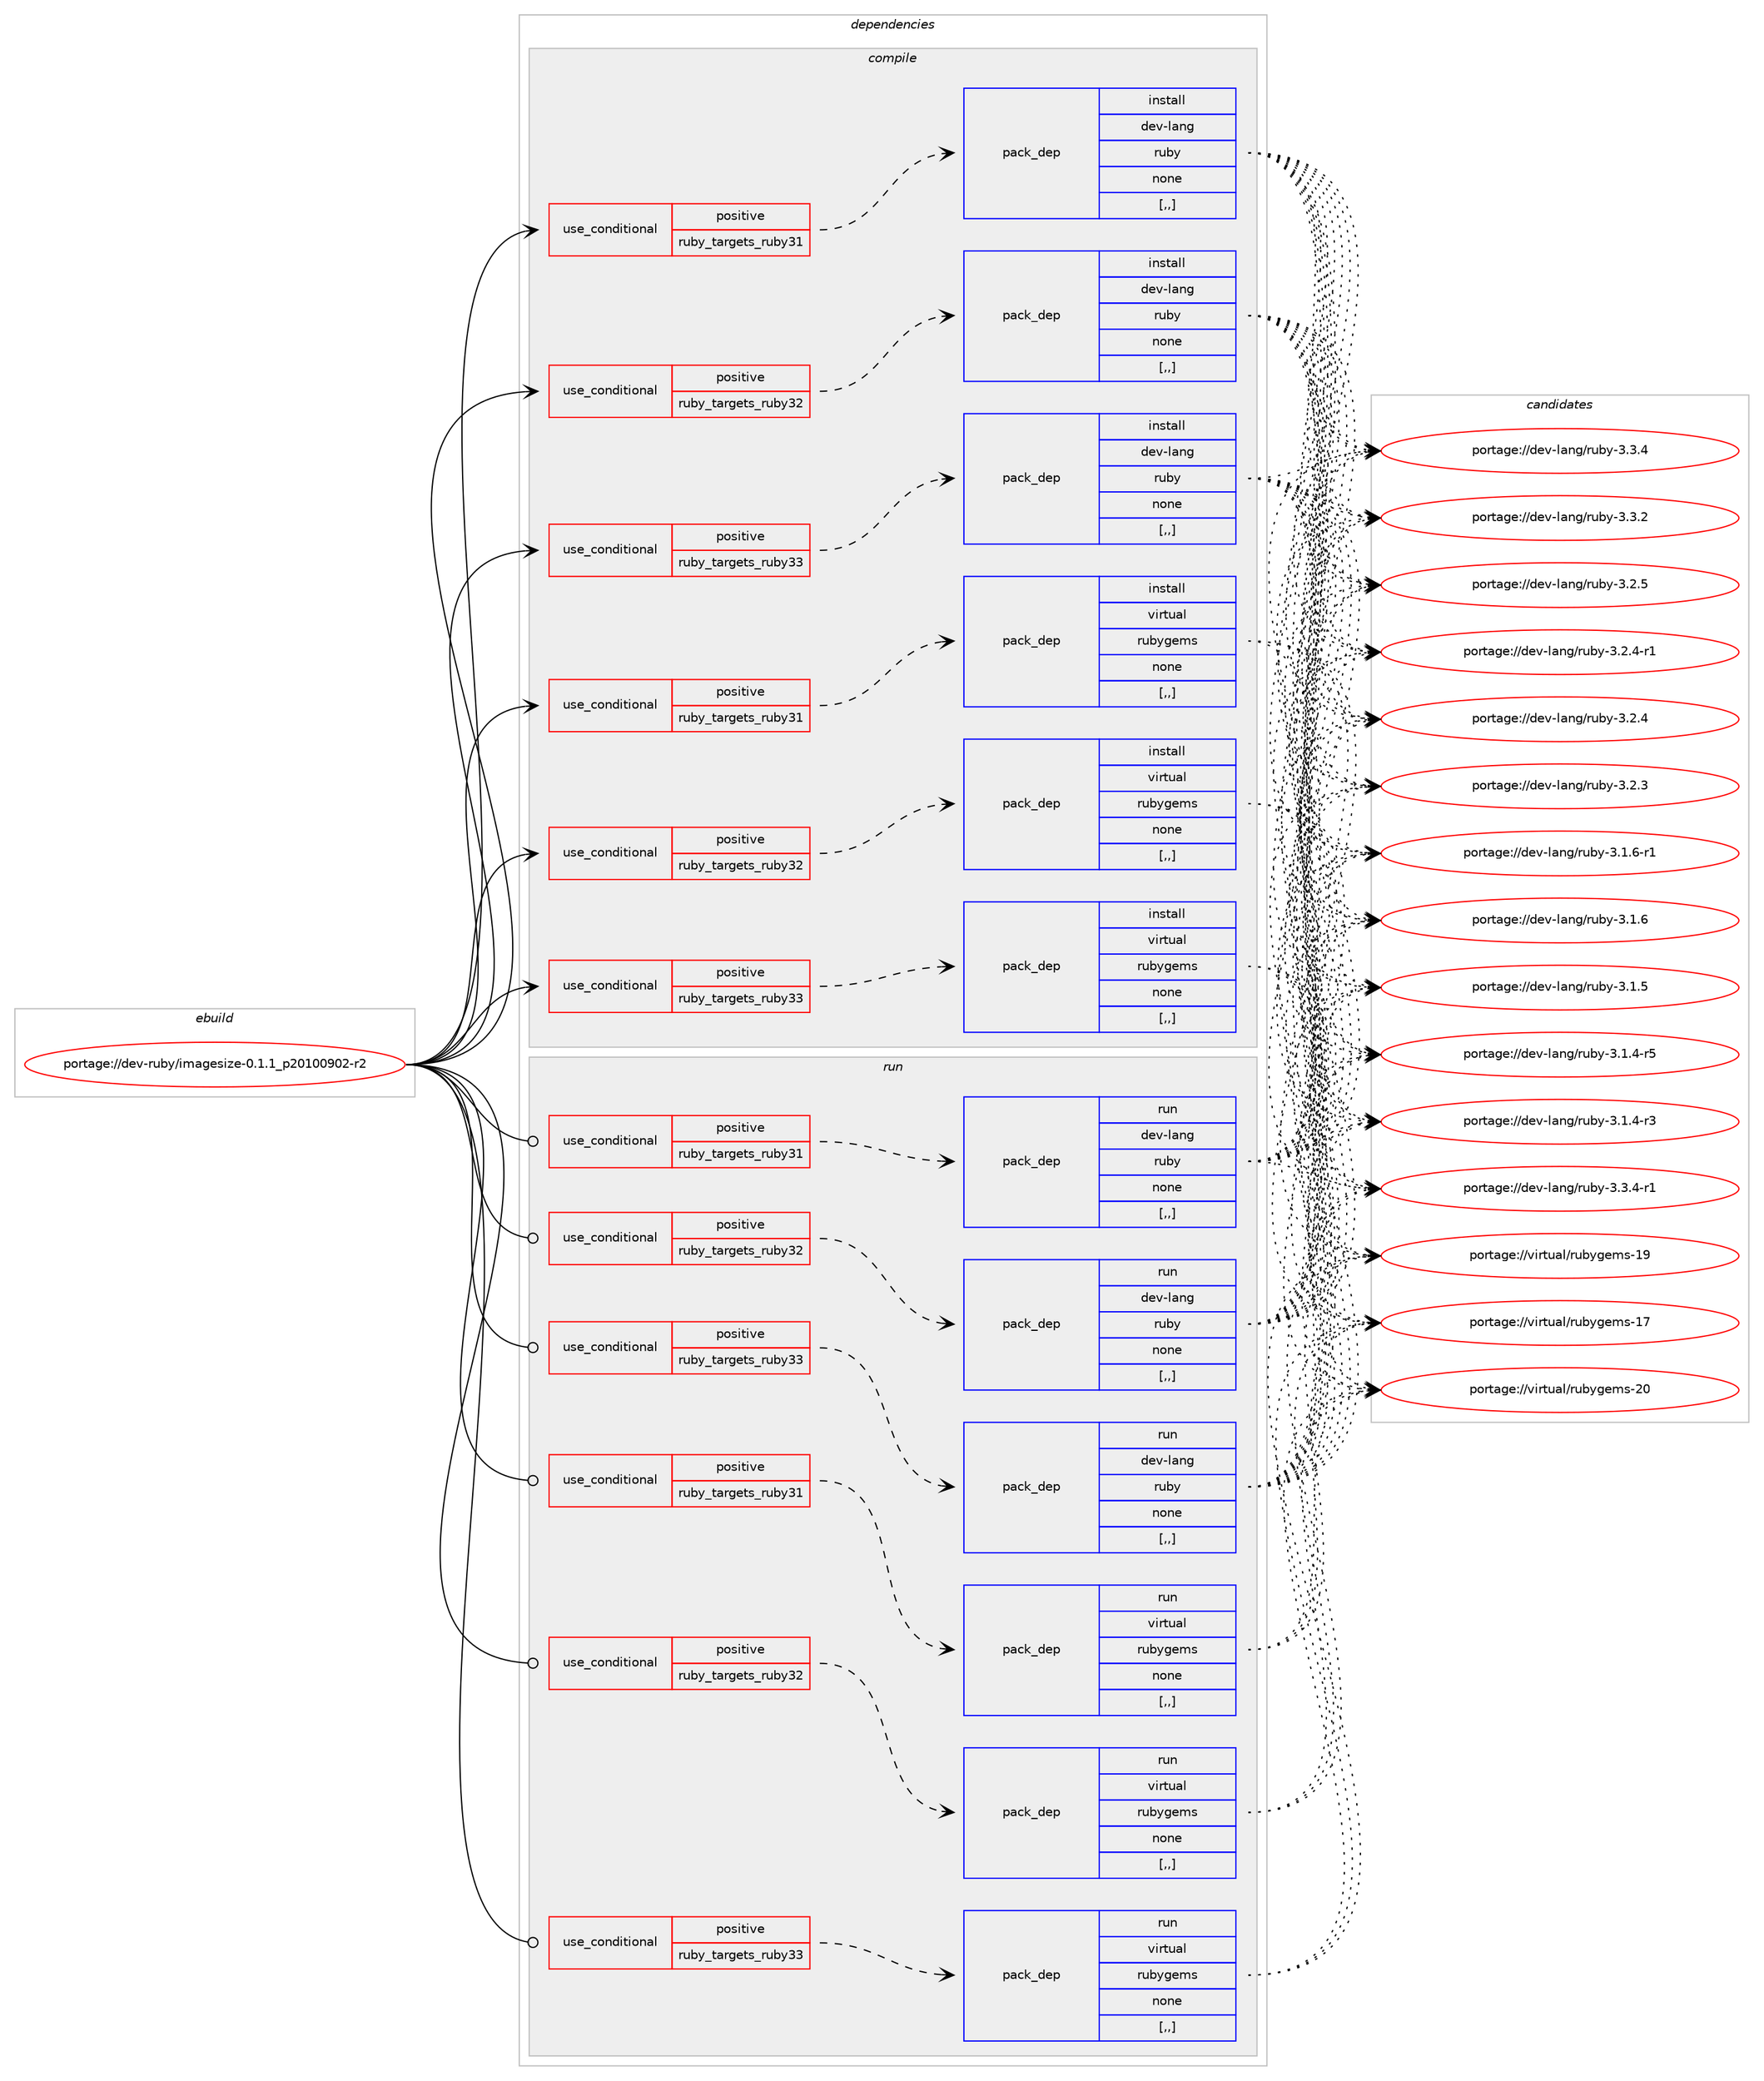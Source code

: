 digraph prolog {

# *************
# Graph options
# *************

newrank=true;
concentrate=true;
compound=true;
graph [rankdir=LR,fontname=Helvetica,fontsize=10,ranksep=1.5];#, ranksep=2.5, nodesep=0.2];
edge  [arrowhead=vee];
node  [fontname=Helvetica,fontsize=10];

# **********
# The ebuild
# **********

subgraph cluster_leftcol {
color=gray;
label=<<i>ebuild</i>>;
id [label="portage://dev-ruby/imagesize-0.1.1_p20100902-r2", color=red, width=4, href="../dev-ruby/imagesize-0.1.1_p20100902-r2.svg"];
}

# ****************
# The dependencies
# ****************

subgraph cluster_midcol {
color=gray;
label=<<i>dependencies</i>>;
subgraph cluster_compile {
fillcolor="#eeeeee";
style=filled;
label=<<i>compile</i>>;
subgraph cond49200 {
dependency186951 [label=<<TABLE BORDER="0" CELLBORDER="1" CELLSPACING="0" CELLPADDING="4"><TR><TD ROWSPAN="3" CELLPADDING="10">use_conditional</TD></TR><TR><TD>positive</TD></TR><TR><TD>ruby_targets_ruby31</TD></TR></TABLE>>, shape=none, color=red];
subgraph pack136422 {
dependency186952 [label=<<TABLE BORDER="0" CELLBORDER="1" CELLSPACING="0" CELLPADDING="4" WIDTH="220"><TR><TD ROWSPAN="6" CELLPADDING="30">pack_dep</TD></TR><TR><TD WIDTH="110">install</TD></TR><TR><TD>dev-lang</TD></TR><TR><TD>ruby</TD></TR><TR><TD>none</TD></TR><TR><TD>[,,]</TD></TR></TABLE>>, shape=none, color=blue];
}
dependency186951:e -> dependency186952:w [weight=20,style="dashed",arrowhead="vee"];
}
id:e -> dependency186951:w [weight=20,style="solid",arrowhead="vee"];
subgraph cond49201 {
dependency186953 [label=<<TABLE BORDER="0" CELLBORDER="1" CELLSPACING="0" CELLPADDING="4"><TR><TD ROWSPAN="3" CELLPADDING="10">use_conditional</TD></TR><TR><TD>positive</TD></TR><TR><TD>ruby_targets_ruby31</TD></TR></TABLE>>, shape=none, color=red];
subgraph pack136423 {
dependency186954 [label=<<TABLE BORDER="0" CELLBORDER="1" CELLSPACING="0" CELLPADDING="4" WIDTH="220"><TR><TD ROWSPAN="6" CELLPADDING="30">pack_dep</TD></TR><TR><TD WIDTH="110">install</TD></TR><TR><TD>virtual</TD></TR><TR><TD>rubygems</TD></TR><TR><TD>none</TD></TR><TR><TD>[,,]</TD></TR></TABLE>>, shape=none, color=blue];
}
dependency186953:e -> dependency186954:w [weight=20,style="dashed",arrowhead="vee"];
}
id:e -> dependency186953:w [weight=20,style="solid",arrowhead="vee"];
subgraph cond49202 {
dependency186955 [label=<<TABLE BORDER="0" CELLBORDER="1" CELLSPACING="0" CELLPADDING="4"><TR><TD ROWSPAN="3" CELLPADDING="10">use_conditional</TD></TR><TR><TD>positive</TD></TR><TR><TD>ruby_targets_ruby32</TD></TR></TABLE>>, shape=none, color=red];
subgraph pack136424 {
dependency186956 [label=<<TABLE BORDER="0" CELLBORDER="1" CELLSPACING="0" CELLPADDING="4" WIDTH="220"><TR><TD ROWSPAN="6" CELLPADDING="30">pack_dep</TD></TR><TR><TD WIDTH="110">install</TD></TR><TR><TD>dev-lang</TD></TR><TR><TD>ruby</TD></TR><TR><TD>none</TD></TR><TR><TD>[,,]</TD></TR></TABLE>>, shape=none, color=blue];
}
dependency186955:e -> dependency186956:w [weight=20,style="dashed",arrowhead="vee"];
}
id:e -> dependency186955:w [weight=20,style="solid",arrowhead="vee"];
subgraph cond49203 {
dependency186957 [label=<<TABLE BORDER="0" CELLBORDER="1" CELLSPACING="0" CELLPADDING="4"><TR><TD ROWSPAN="3" CELLPADDING="10">use_conditional</TD></TR><TR><TD>positive</TD></TR><TR><TD>ruby_targets_ruby32</TD></TR></TABLE>>, shape=none, color=red];
subgraph pack136425 {
dependency186958 [label=<<TABLE BORDER="0" CELLBORDER="1" CELLSPACING="0" CELLPADDING="4" WIDTH="220"><TR><TD ROWSPAN="6" CELLPADDING="30">pack_dep</TD></TR><TR><TD WIDTH="110">install</TD></TR><TR><TD>virtual</TD></TR><TR><TD>rubygems</TD></TR><TR><TD>none</TD></TR><TR><TD>[,,]</TD></TR></TABLE>>, shape=none, color=blue];
}
dependency186957:e -> dependency186958:w [weight=20,style="dashed",arrowhead="vee"];
}
id:e -> dependency186957:w [weight=20,style="solid",arrowhead="vee"];
subgraph cond49204 {
dependency186959 [label=<<TABLE BORDER="0" CELLBORDER="1" CELLSPACING="0" CELLPADDING="4"><TR><TD ROWSPAN="3" CELLPADDING="10">use_conditional</TD></TR><TR><TD>positive</TD></TR><TR><TD>ruby_targets_ruby33</TD></TR></TABLE>>, shape=none, color=red];
subgraph pack136426 {
dependency186960 [label=<<TABLE BORDER="0" CELLBORDER="1" CELLSPACING="0" CELLPADDING="4" WIDTH="220"><TR><TD ROWSPAN="6" CELLPADDING="30">pack_dep</TD></TR><TR><TD WIDTH="110">install</TD></TR><TR><TD>dev-lang</TD></TR><TR><TD>ruby</TD></TR><TR><TD>none</TD></TR><TR><TD>[,,]</TD></TR></TABLE>>, shape=none, color=blue];
}
dependency186959:e -> dependency186960:w [weight=20,style="dashed",arrowhead="vee"];
}
id:e -> dependency186959:w [weight=20,style="solid",arrowhead="vee"];
subgraph cond49205 {
dependency186961 [label=<<TABLE BORDER="0" CELLBORDER="1" CELLSPACING="0" CELLPADDING="4"><TR><TD ROWSPAN="3" CELLPADDING="10">use_conditional</TD></TR><TR><TD>positive</TD></TR><TR><TD>ruby_targets_ruby33</TD></TR></TABLE>>, shape=none, color=red];
subgraph pack136427 {
dependency186962 [label=<<TABLE BORDER="0" CELLBORDER="1" CELLSPACING="0" CELLPADDING="4" WIDTH="220"><TR><TD ROWSPAN="6" CELLPADDING="30">pack_dep</TD></TR><TR><TD WIDTH="110">install</TD></TR><TR><TD>virtual</TD></TR><TR><TD>rubygems</TD></TR><TR><TD>none</TD></TR><TR><TD>[,,]</TD></TR></TABLE>>, shape=none, color=blue];
}
dependency186961:e -> dependency186962:w [weight=20,style="dashed",arrowhead="vee"];
}
id:e -> dependency186961:w [weight=20,style="solid",arrowhead="vee"];
}
subgraph cluster_compileandrun {
fillcolor="#eeeeee";
style=filled;
label=<<i>compile and run</i>>;
}
subgraph cluster_run {
fillcolor="#eeeeee";
style=filled;
label=<<i>run</i>>;
subgraph cond49206 {
dependency186963 [label=<<TABLE BORDER="0" CELLBORDER="1" CELLSPACING="0" CELLPADDING="4"><TR><TD ROWSPAN="3" CELLPADDING="10">use_conditional</TD></TR><TR><TD>positive</TD></TR><TR><TD>ruby_targets_ruby31</TD></TR></TABLE>>, shape=none, color=red];
subgraph pack136428 {
dependency186964 [label=<<TABLE BORDER="0" CELLBORDER="1" CELLSPACING="0" CELLPADDING="4" WIDTH="220"><TR><TD ROWSPAN="6" CELLPADDING="30">pack_dep</TD></TR><TR><TD WIDTH="110">run</TD></TR><TR><TD>dev-lang</TD></TR><TR><TD>ruby</TD></TR><TR><TD>none</TD></TR><TR><TD>[,,]</TD></TR></TABLE>>, shape=none, color=blue];
}
dependency186963:e -> dependency186964:w [weight=20,style="dashed",arrowhead="vee"];
}
id:e -> dependency186963:w [weight=20,style="solid",arrowhead="odot"];
subgraph cond49207 {
dependency186965 [label=<<TABLE BORDER="0" CELLBORDER="1" CELLSPACING="0" CELLPADDING="4"><TR><TD ROWSPAN="3" CELLPADDING="10">use_conditional</TD></TR><TR><TD>positive</TD></TR><TR><TD>ruby_targets_ruby31</TD></TR></TABLE>>, shape=none, color=red];
subgraph pack136429 {
dependency186966 [label=<<TABLE BORDER="0" CELLBORDER="1" CELLSPACING="0" CELLPADDING="4" WIDTH="220"><TR><TD ROWSPAN="6" CELLPADDING="30">pack_dep</TD></TR><TR><TD WIDTH="110">run</TD></TR><TR><TD>virtual</TD></TR><TR><TD>rubygems</TD></TR><TR><TD>none</TD></TR><TR><TD>[,,]</TD></TR></TABLE>>, shape=none, color=blue];
}
dependency186965:e -> dependency186966:w [weight=20,style="dashed",arrowhead="vee"];
}
id:e -> dependency186965:w [weight=20,style="solid",arrowhead="odot"];
subgraph cond49208 {
dependency186967 [label=<<TABLE BORDER="0" CELLBORDER="1" CELLSPACING="0" CELLPADDING="4"><TR><TD ROWSPAN="3" CELLPADDING="10">use_conditional</TD></TR><TR><TD>positive</TD></TR><TR><TD>ruby_targets_ruby32</TD></TR></TABLE>>, shape=none, color=red];
subgraph pack136430 {
dependency186968 [label=<<TABLE BORDER="0" CELLBORDER="1" CELLSPACING="0" CELLPADDING="4" WIDTH="220"><TR><TD ROWSPAN="6" CELLPADDING="30">pack_dep</TD></TR><TR><TD WIDTH="110">run</TD></TR><TR><TD>dev-lang</TD></TR><TR><TD>ruby</TD></TR><TR><TD>none</TD></TR><TR><TD>[,,]</TD></TR></TABLE>>, shape=none, color=blue];
}
dependency186967:e -> dependency186968:w [weight=20,style="dashed",arrowhead="vee"];
}
id:e -> dependency186967:w [weight=20,style="solid",arrowhead="odot"];
subgraph cond49209 {
dependency186969 [label=<<TABLE BORDER="0" CELLBORDER="1" CELLSPACING="0" CELLPADDING="4"><TR><TD ROWSPAN="3" CELLPADDING="10">use_conditional</TD></TR><TR><TD>positive</TD></TR><TR><TD>ruby_targets_ruby32</TD></TR></TABLE>>, shape=none, color=red];
subgraph pack136431 {
dependency186970 [label=<<TABLE BORDER="0" CELLBORDER="1" CELLSPACING="0" CELLPADDING="4" WIDTH="220"><TR><TD ROWSPAN="6" CELLPADDING="30">pack_dep</TD></TR><TR><TD WIDTH="110">run</TD></TR><TR><TD>virtual</TD></TR><TR><TD>rubygems</TD></TR><TR><TD>none</TD></TR><TR><TD>[,,]</TD></TR></TABLE>>, shape=none, color=blue];
}
dependency186969:e -> dependency186970:w [weight=20,style="dashed",arrowhead="vee"];
}
id:e -> dependency186969:w [weight=20,style="solid",arrowhead="odot"];
subgraph cond49210 {
dependency186971 [label=<<TABLE BORDER="0" CELLBORDER="1" CELLSPACING="0" CELLPADDING="4"><TR><TD ROWSPAN="3" CELLPADDING="10">use_conditional</TD></TR><TR><TD>positive</TD></TR><TR><TD>ruby_targets_ruby33</TD></TR></TABLE>>, shape=none, color=red];
subgraph pack136432 {
dependency186972 [label=<<TABLE BORDER="0" CELLBORDER="1" CELLSPACING="0" CELLPADDING="4" WIDTH="220"><TR><TD ROWSPAN="6" CELLPADDING="30">pack_dep</TD></TR><TR><TD WIDTH="110">run</TD></TR><TR><TD>dev-lang</TD></TR><TR><TD>ruby</TD></TR><TR><TD>none</TD></TR><TR><TD>[,,]</TD></TR></TABLE>>, shape=none, color=blue];
}
dependency186971:e -> dependency186972:w [weight=20,style="dashed",arrowhead="vee"];
}
id:e -> dependency186971:w [weight=20,style="solid",arrowhead="odot"];
subgraph cond49211 {
dependency186973 [label=<<TABLE BORDER="0" CELLBORDER="1" CELLSPACING="0" CELLPADDING="4"><TR><TD ROWSPAN="3" CELLPADDING="10">use_conditional</TD></TR><TR><TD>positive</TD></TR><TR><TD>ruby_targets_ruby33</TD></TR></TABLE>>, shape=none, color=red];
subgraph pack136433 {
dependency186974 [label=<<TABLE BORDER="0" CELLBORDER="1" CELLSPACING="0" CELLPADDING="4" WIDTH="220"><TR><TD ROWSPAN="6" CELLPADDING="30">pack_dep</TD></TR><TR><TD WIDTH="110">run</TD></TR><TR><TD>virtual</TD></TR><TR><TD>rubygems</TD></TR><TR><TD>none</TD></TR><TR><TD>[,,]</TD></TR></TABLE>>, shape=none, color=blue];
}
dependency186973:e -> dependency186974:w [weight=20,style="dashed",arrowhead="vee"];
}
id:e -> dependency186973:w [weight=20,style="solid",arrowhead="odot"];
}
}

# **************
# The candidates
# **************

subgraph cluster_choices {
rank=same;
color=gray;
label=<<i>candidates</i>>;

subgraph choice136422 {
color=black;
nodesep=1;
choice100101118451089711010347114117981214551465146524511449 [label="portage://dev-lang/ruby-3.3.4-r1", color=red, width=4,href="../dev-lang/ruby-3.3.4-r1.svg"];
choice10010111845108971101034711411798121455146514652 [label="portage://dev-lang/ruby-3.3.4", color=red, width=4,href="../dev-lang/ruby-3.3.4.svg"];
choice10010111845108971101034711411798121455146514650 [label="portage://dev-lang/ruby-3.3.2", color=red, width=4,href="../dev-lang/ruby-3.3.2.svg"];
choice10010111845108971101034711411798121455146504653 [label="portage://dev-lang/ruby-3.2.5", color=red, width=4,href="../dev-lang/ruby-3.2.5.svg"];
choice100101118451089711010347114117981214551465046524511449 [label="portage://dev-lang/ruby-3.2.4-r1", color=red, width=4,href="../dev-lang/ruby-3.2.4-r1.svg"];
choice10010111845108971101034711411798121455146504652 [label="portage://dev-lang/ruby-3.2.4", color=red, width=4,href="../dev-lang/ruby-3.2.4.svg"];
choice10010111845108971101034711411798121455146504651 [label="portage://dev-lang/ruby-3.2.3", color=red, width=4,href="../dev-lang/ruby-3.2.3.svg"];
choice100101118451089711010347114117981214551464946544511449 [label="portage://dev-lang/ruby-3.1.6-r1", color=red, width=4,href="../dev-lang/ruby-3.1.6-r1.svg"];
choice10010111845108971101034711411798121455146494654 [label="portage://dev-lang/ruby-3.1.6", color=red, width=4,href="../dev-lang/ruby-3.1.6.svg"];
choice10010111845108971101034711411798121455146494653 [label="portage://dev-lang/ruby-3.1.5", color=red, width=4,href="../dev-lang/ruby-3.1.5.svg"];
choice100101118451089711010347114117981214551464946524511453 [label="portage://dev-lang/ruby-3.1.4-r5", color=red, width=4,href="../dev-lang/ruby-3.1.4-r5.svg"];
choice100101118451089711010347114117981214551464946524511451 [label="portage://dev-lang/ruby-3.1.4-r3", color=red, width=4,href="../dev-lang/ruby-3.1.4-r3.svg"];
dependency186952:e -> choice100101118451089711010347114117981214551465146524511449:w [style=dotted,weight="100"];
dependency186952:e -> choice10010111845108971101034711411798121455146514652:w [style=dotted,weight="100"];
dependency186952:e -> choice10010111845108971101034711411798121455146514650:w [style=dotted,weight="100"];
dependency186952:e -> choice10010111845108971101034711411798121455146504653:w [style=dotted,weight="100"];
dependency186952:e -> choice100101118451089711010347114117981214551465046524511449:w [style=dotted,weight="100"];
dependency186952:e -> choice10010111845108971101034711411798121455146504652:w [style=dotted,weight="100"];
dependency186952:e -> choice10010111845108971101034711411798121455146504651:w [style=dotted,weight="100"];
dependency186952:e -> choice100101118451089711010347114117981214551464946544511449:w [style=dotted,weight="100"];
dependency186952:e -> choice10010111845108971101034711411798121455146494654:w [style=dotted,weight="100"];
dependency186952:e -> choice10010111845108971101034711411798121455146494653:w [style=dotted,weight="100"];
dependency186952:e -> choice100101118451089711010347114117981214551464946524511453:w [style=dotted,weight="100"];
dependency186952:e -> choice100101118451089711010347114117981214551464946524511451:w [style=dotted,weight="100"];
}
subgraph choice136423 {
color=black;
nodesep=1;
choice118105114116117971084711411798121103101109115455048 [label="portage://virtual/rubygems-20", color=red, width=4,href="../virtual/rubygems-20.svg"];
choice118105114116117971084711411798121103101109115454957 [label="portage://virtual/rubygems-19", color=red, width=4,href="../virtual/rubygems-19.svg"];
choice118105114116117971084711411798121103101109115454955 [label="portage://virtual/rubygems-17", color=red, width=4,href="../virtual/rubygems-17.svg"];
dependency186954:e -> choice118105114116117971084711411798121103101109115455048:w [style=dotted,weight="100"];
dependency186954:e -> choice118105114116117971084711411798121103101109115454957:w [style=dotted,weight="100"];
dependency186954:e -> choice118105114116117971084711411798121103101109115454955:w [style=dotted,weight="100"];
}
subgraph choice136424 {
color=black;
nodesep=1;
choice100101118451089711010347114117981214551465146524511449 [label="portage://dev-lang/ruby-3.3.4-r1", color=red, width=4,href="../dev-lang/ruby-3.3.4-r1.svg"];
choice10010111845108971101034711411798121455146514652 [label="portage://dev-lang/ruby-3.3.4", color=red, width=4,href="../dev-lang/ruby-3.3.4.svg"];
choice10010111845108971101034711411798121455146514650 [label="portage://dev-lang/ruby-3.3.2", color=red, width=4,href="../dev-lang/ruby-3.3.2.svg"];
choice10010111845108971101034711411798121455146504653 [label="portage://dev-lang/ruby-3.2.5", color=red, width=4,href="../dev-lang/ruby-3.2.5.svg"];
choice100101118451089711010347114117981214551465046524511449 [label="portage://dev-lang/ruby-3.2.4-r1", color=red, width=4,href="../dev-lang/ruby-3.2.4-r1.svg"];
choice10010111845108971101034711411798121455146504652 [label="portage://dev-lang/ruby-3.2.4", color=red, width=4,href="../dev-lang/ruby-3.2.4.svg"];
choice10010111845108971101034711411798121455146504651 [label="portage://dev-lang/ruby-3.2.3", color=red, width=4,href="../dev-lang/ruby-3.2.3.svg"];
choice100101118451089711010347114117981214551464946544511449 [label="portage://dev-lang/ruby-3.1.6-r1", color=red, width=4,href="../dev-lang/ruby-3.1.6-r1.svg"];
choice10010111845108971101034711411798121455146494654 [label="portage://dev-lang/ruby-3.1.6", color=red, width=4,href="../dev-lang/ruby-3.1.6.svg"];
choice10010111845108971101034711411798121455146494653 [label="portage://dev-lang/ruby-3.1.5", color=red, width=4,href="../dev-lang/ruby-3.1.5.svg"];
choice100101118451089711010347114117981214551464946524511453 [label="portage://dev-lang/ruby-3.1.4-r5", color=red, width=4,href="../dev-lang/ruby-3.1.4-r5.svg"];
choice100101118451089711010347114117981214551464946524511451 [label="portage://dev-lang/ruby-3.1.4-r3", color=red, width=4,href="../dev-lang/ruby-3.1.4-r3.svg"];
dependency186956:e -> choice100101118451089711010347114117981214551465146524511449:w [style=dotted,weight="100"];
dependency186956:e -> choice10010111845108971101034711411798121455146514652:w [style=dotted,weight="100"];
dependency186956:e -> choice10010111845108971101034711411798121455146514650:w [style=dotted,weight="100"];
dependency186956:e -> choice10010111845108971101034711411798121455146504653:w [style=dotted,weight="100"];
dependency186956:e -> choice100101118451089711010347114117981214551465046524511449:w [style=dotted,weight="100"];
dependency186956:e -> choice10010111845108971101034711411798121455146504652:w [style=dotted,weight="100"];
dependency186956:e -> choice10010111845108971101034711411798121455146504651:w [style=dotted,weight="100"];
dependency186956:e -> choice100101118451089711010347114117981214551464946544511449:w [style=dotted,weight="100"];
dependency186956:e -> choice10010111845108971101034711411798121455146494654:w [style=dotted,weight="100"];
dependency186956:e -> choice10010111845108971101034711411798121455146494653:w [style=dotted,weight="100"];
dependency186956:e -> choice100101118451089711010347114117981214551464946524511453:w [style=dotted,weight="100"];
dependency186956:e -> choice100101118451089711010347114117981214551464946524511451:w [style=dotted,weight="100"];
}
subgraph choice136425 {
color=black;
nodesep=1;
choice118105114116117971084711411798121103101109115455048 [label="portage://virtual/rubygems-20", color=red, width=4,href="../virtual/rubygems-20.svg"];
choice118105114116117971084711411798121103101109115454957 [label="portage://virtual/rubygems-19", color=red, width=4,href="../virtual/rubygems-19.svg"];
choice118105114116117971084711411798121103101109115454955 [label="portage://virtual/rubygems-17", color=red, width=4,href="../virtual/rubygems-17.svg"];
dependency186958:e -> choice118105114116117971084711411798121103101109115455048:w [style=dotted,weight="100"];
dependency186958:e -> choice118105114116117971084711411798121103101109115454957:w [style=dotted,weight="100"];
dependency186958:e -> choice118105114116117971084711411798121103101109115454955:w [style=dotted,weight="100"];
}
subgraph choice136426 {
color=black;
nodesep=1;
choice100101118451089711010347114117981214551465146524511449 [label="portage://dev-lang/ruby-3.3.4-r1", color=red, width=4,href="../dev-lang/ruby-3.3.4-r1.svg"];
choice10010111845108971101034711411798121455146514652 [label="portage://dev-lang/ruby-3.3.4", color=red, width=4,href="../dev-lang/ruby-3.3.4.svg"];
choice10010111845108971101034711411798121455146514650 [label="portage://dev-lang/ruby-3.3.2", color=red, width=4,href="../dev-lang/ruby-3.3.2.svg"];
choice10010111845108971101034711411798121455146504653 [label="portage://dev-lang/ruby-3.2.5", color=red, width=4,href="../dev-lang/ruby-3.2.5.svg"];
choice100101118451089711010347114117981214551465046524511449 [label="portage://dev-lang/ruby-3.2.4-r1", color=red, width=4,href="../dev-lang/ruby-3.2.4-r1.svg"];
choice10010111845108971101034711411798121455146504652 [label="portage://dev-lang/ruby-3.2.4", color=red, width=4,href="../dev-lang/ruby-3.2.4.svg"];
choice10010111845108971101034711411798121455146504651 [label="portage://dev-lang/ruby-3.2.3", color=red, width=4,href="../dev-lang/ruby-3.2.3.svg"];
choice100101118451089711010347114117981214551464946544511449 [label="portage://dev-lang/ruby-3.1.6-r1", color=red, width=4,href="../dev-lang/ruby-3.1.6-r1.svg"];
choice10010111845108971101034711411798121455146494654 [label="portage://dev-lang/ruby-3.1.6", color=red, width=4,href="../dev-lang/ruby-3.1.6.svg"];
choice10010111845108971101034711411798121455146494653 [label="portage://dev-lang/ruby-3.1.5", color=red, width=4,href="../dev-lang/ruby-3.1.5.svg"];
choice100101118451089711010347114117981214551464946524511453 [label="portage://dev-lang/ruby-3.1.4-r5", color=red, width=4,href="../dev-lang/ruby-3.1.4-r5.svg"];
choice100101118451089711010347114117981214551464946524511451 [label="portage://dev-lang/ruby-3.1.4-r3", color=red, width=4,href="../dev-lang/ruby-3.1.4-r3.svg"];
dependency186960:e -> choice100101118451089711010347114117981214551465146524511449:w [style=dotted,weight="100"];
dependency186960:e -> choice10010111845108971101034711411798121455146514652:w [style=dotted,weight="100"];
dependency186960:e -> choice10010111845108971101034711411798121455146514650:w [style=dotted,weight="100"];
dependency186960:e -> choice10010111845108971101034711411798121455146504653:w [style=dotted,weight="100"];
dependency186960:e -> choice100101118451089711010347114117981214551465046524511449:w [style=dotted,weight="100"];
dependency186960:e -> choice10010111845108971101034711411798121455146504652:w [style=dotted,weight="100"];
dependency186960:e -> choice10010111845108971101034711411798121455146504651:w [style=dotted,weight="100"];
dependency186960:e -> choice100101118451089711010347114117981214551464946544511449:w [style=dotted,weight="100"];
dependency186960:e -> choice10010111845108971101034711411798121455146494654:w [style=dotted,weight="100"];
dependency186960:e -> choice10010111845108971101034711411798121455146494653:w [style=dotted,weight="100"];
dependency186960:e -> choice100101118451089711010347114117981214551464946524511453:w [style=dotted,weight="100"];
dependency186960:e -> choice100101118451089711010347114117981214551464946524511451:w [style=dotted,weight="100"];
}
subgraph choice136427 {
color=black;
nodesep=1;
choice118105114116117971084711411798121103101109115455048 [label="portage://virtual/rubygems-20", color=red, width=4,href="../virtual/rubygems-20.svg"];
choice118105114116117971084711411798121103101109115454957 [label="portage://virtual/rubygems-19", color=red, width=4,href="../virtual/rubygems-19.svg"];
choice118105114116117971084711411798121103101109115454955 [label="portage://virtual/rubygems-17", color=red, width=4,href="../virtual/rubygems-17.svg"];
dependency186962:e -> choice118105114116117971084711411798121103101109115455048:w [style=dotted,weight="100"];
dependency186962:e -> choice118105114116117971084711411798121103101109115454957:w [style=dotted,weight="100"];
dependency186962:e -> choice118105114116117971084711411798121103101109115454955:w [style=dotted,weight="100"];
}
subgraph choice136428 {
color=black;
nodesep=1;
choice100101118451089711010347114117981214551465146524511449 [label="portage://dev-lang/ruby-3.3.4-r1", color=red, width=4,href="../dev-lang/ruby-3.3.4-r1.svg"];
choice10010111845108971101034711411798121455146514652 [label="portage://dev-lang/ruby-3.3.4", color=red, width=4,href="../dev-lang/ruby-3.3.4.svg"];
choice10010111845108971101034711411798121455146514650 [label="portage://dev-lang/ruby-3.3.2", color=red, width=4,href="../dev-lang/ruby-3.3.2.svg"];
choice10010111845108971101034711411798121455146504653 [label="portage://dev-lang/ruby-3.2.5", color=red, width=4,href="../dev-lang/ruby-3.2.5.svg"];
choice100101118451089711010347114117981214551465046524511449 [label="portage://dev-lang/ruby-3.2.4-r1", color=red, width=4,href="../dev-lang/ruby-3.2.4-r1.svg"];
choice10010111845108971101034711411798121455146504652 [label="portage://dev-lang/ruby-3.2.4", color=red, width=4,href="../dev-lang/ruby-3.2.4.svg"];
choice10010111845108971101034711411798121455146504651 [label="portage://dev-lang/ruby-3.2.3", color=red, width=4,href="../dev-lang/ruby-3.2.3.svg"];
choice100101118451089711010347114117981214551464946544511449 [label="portage://dev-lang/ruby-3.1.6-r1", color=red, width=4,href="../dev-lang/ruby-3.1.6-r1.svg"];
choice10010111845108971101034711411798121455146494654 [label="portage://dev-lang/ruby-3.1.6", color=red, width=4,href="../dev-lang/ruby-3.1.6.svg"];
choice10010111845108971101034711411798121455146494653 [label="portage://dev-lang/ruby-3.1.5", color=red, width=4,href="../dev-lang/ruby-3.1.5.svg"];
choice100101118451089711010347114117981214551464946524511453 [label="portage://dev-lang/ruby-3.1.4-r5", color=red, width=4,href="../dev-lang/ruby-3.1.4-r5.svg"];
choice100101118451089711010347114117981214551464946524511451 [label="portage://dev-lang/ruby-3.1.4-r3", color=red, width=4,href="../dev-lang/ruby-3.1.4-r3.svg"];
dependency186964:e -> choice100101118451089711010347114117981214551465146524511449:w [style=dotted,weight="100"];
dependency186964:e -> choice10010111845108971101034711411798121455146514652:w [style=dotted,weight="100"];
dependency186964:e -> choice10010111845108971101034711411798121455146514650:w [style=dotted,weight="100"];
dependency186964:e -> choice10010111845108971101034711411798121455146504653:w [style=dotted,weight="100"];
dependency186964:e -> choice100101118451089711010347114117981214551465046524511449:w [style=dotted,weight="100"];
dependency186964:e -> choice10010111845108971101034711411798121455146504652:w [style=dotted,weight="100"];
dependency186964:e -> choice10010111845108971101034711411798121455146504651:w [style=dotted,weight="100"];
dependency186964:e -> choice100101118451089711010347114117981214551464946544511449:w [style=dotted,weight="100"];
dependency186964:e -> choice10010111845108971101034711411798121455146494654:w [style=dotted,weight="100"];
dependency186964:e -> choice10010111845108971101034711411798121455146494653:w [style=dotted,weight="100"];
dependency186964:e -> choice100101118451089711010347114117981214551464946524511453:w [style=dotted,weight="100"];
dependency186964:e -> choice100101118451089711010347114117981214551464946524511451:w [style=dotted,weight="100"];
}
subgraph choice136429 {
color=black;
nodesep=1;
choice118105114116117971084711411798121103101109115455048 [label="portage://virtual/rubygems-20", color=red, width=4,href="../virtual/rubygems-20.svg"];
choice118105114116117971084711411798121103101109115454957 [label="portage://virtual/rubygems-19", color=red, width=4,href="../virtual/rubygems-19.svg"];
choice118105114116117971084711411798121103101109115454955 [label="portage://virtual/rubygems-17", color=red, width=4,href="../virtual/rubygems-17.svg"];
dependency186966:e -> choice118105114116117971084711411798121103101109115455048:w [style=dotted,weight="100"];
dependency186966:e -> choice118105114116117971084711411798121103101109115454957:w [style=dotted,weight="100"];
dependency186966:e -> choice118105114116117971084711411798121103101109115454955:w [style=dotted,weight="100"];
}
subgraph choice136430 {
color=black;
nodesep=1;
choice100101118451089711010347114117981214551465146524511449 [label="portage://dev-lang/ruby-3.3.4-r1", color=red, width=4,href="../dev-lang/ruby-3.3.4-r1.svg"];
choice10010111845108971101034711411798121455146514652 [label="portage://dev-lang/ruby-3.3.4", color=red, width=4,href="../dev-lang/ruby-3.3.4.svg"];
choice10010111845108971101034711411798121455146514650 [label="portage://dev-lang/ruby-3.3.2", color=red, width=4,href="../dev-lang/ruby-3.3.2.svg"];
choice10010111845108971101034711411798121455146504653 [label="portage://dev-lang/ruby-3.2.5", color=red, width=4,href="../dev-lang/ruby-3.2.5.svg"];
choice100101118451089711010347114117981214551465046524511449 [label="portage://dev-lang/ruby-3.2.4-r1", color=red, width=4,href="../dev-lang/ruby-3.2.4-r1.svg"];
choice10010111845108971101034711411798121455146504652 [label="portage://dev-lang/ruby-3.2.4", color=red, width=4,href="../dev-lang/ruby-3.2.4.svg"];
choice10010111845108971101034711411798121455146504651 [label="portage://dev-lang/ruby-3.2.3", color=red, width=4,href="../dev-lang/ruby-3.2.3.svg"];
choice100101118451089711010347114117981214551464946544511449 [label="portage://dev-lang/ruby-3.1.6-r1", color=red, width=4,href="../dev-lang/ruby-3.1.6-r1.svg"];
choice10010111845108971101034711411798121455146494654 [label="portage://dev-lang/ruby-3.1.6", color=red, width=4,href="../dev-lang/ruby-3.1.6.svg"];
choice10010111845108971101034711411798121455146494653 [label="portage://dev-lang/ruby-3.1.5", color=red, width=4,href="../dev-lang/ruby-3.1.5.svg"];
choice100101118451089711010347114117981214551464946524511453 [label="portage://dev-lang/ruby-3.1.4-r5", color=red, width=4,href="../dev-lang/ruby-3.1.4-r5.svg"];
choice100101118451089711010347114117981214551464946524511451 [label="portage://dev-lang/ruby-3.1.4-r3", color=red, width=4,href="../dev-lang/ruby-3.1.4-r3.svg"];
dependency186968:e -> choice100101118451089711010347114117981214551465146524511449:w [style=dotted,weight="100"];
dependency186968:e -> choice10010111845108971101034711411798121455146514652:w [style=dotted,weight="100"];
dependency186968:e -> choice10010111845108971101034711411798121455146514650:w [style=dotted,weight="100"];
dependency186968:e -> choice10010111845108971101034711411798121455146504653:w [style=dotted,weight="100"];
dependency186968:e -> choice100101118451089711010347114117981214551465046524511449:w [style=dotted,weight="100"];
dependency186968:e -> choice10010111845108971101034711411798121455146504652:w [style=dotted,weight="100"];
dependency186968:e -> choice10010111845108971101034711411798121455146504651:w [style=dotted,weight="100"];
dependency186968:e -> choice100101118451089711010347114117981214551464946544511449:w [style=dotted,weight="100"];
dependency186968:e -> choice10010111845108971101034711411798121455146494654:w [style=dotted,weight="100"];
dependency186968:e -> choice10010111845108971101034711411798121455146494653:w [style=dotted,weight="100"];
dependency186968:e -> choice100101118451089711010347114117981214551464946524511453:w [style=dotted,weight="100"];
dependency186968:e -> choice100101118451089711010347114117981214551464946524511451:w [style=dotted,weight="100"];
}
subgraph choice136431 {
color=black;
nodesep=1;
choice118105114116117971084711411798121103101109115455048 [label="portage://virtual/rubygems-20", color=red, width=4,href="../virtual/rubygems-20.svg"];
choice118105114116117971084711411798121103101109115454957 [label="portage://virtual/rubygems-19", color=red, width=4,href="../virtual/rubygems-19.svg"];
choice118105114116117971084711411798121103101109115454955 [label="portage://virtual/rubygems-17", color=red, width=4,href="../virtual/rubygems-17.svg"];
dependency186970:e -> choice118105114116117971084711411798121103101109115455048:w [style=dotted,weight="100"];
dependency186970:e -> choice118105114116117971084711411798121103101109115454957:w [style=dotted,weight="100"];
dependency186970:e -> choice118105114116117971084711411798121103101109115454955:w [style=dotted,weight="100"];
}
subgraph choice136432 {
color=black;
nodesep=1;
choice100101118451089711010347114117981214551465146524511449 [label="portage://dev-lang/ruby-3.3.4-r1", color=red, width=4,href="../dev-lang/ruby-3.3.4-r1.svg"];
choice10010111845108971101034711411798121455146514652 [label="portage://dev-lang/ruby-3.3.4", color=red, width=4,href="../dev-lang/ruby-3.3.4.svg"];
choice10010111845108971101034711411798121455146514650 [label="portage://dev-lang/ruby-3.3.2", color=red, width=4,href="../dev-lang/ruby-3.3.2.svg"];
choice10010111845108971101034711411798121455146504653 [label="portage://dev-lang/ruby-3.2.5", color=red, width=4,href="../dev-lang/ruby-3.2.5.svg"];
choice100101118451089711010347114117981214551465046524511449 [label="portage://dev-lang/ruby-3.2.4-r1", color=red, width=4,href="../dev-lang/ruby-3.2.4-r1.svg"];
choice10010111845108971101034711411798121455146504652 [label="portage://dev-lang/ruby-3.2.4", color=red, width=4,href="../dev-lang/ruby-3.2.4.svg"];
choice10010111845108971101034711411798121455146504651 [label="portage://dev-lang/ruby-3.2.3", color=red, width=4,href="../dev-lang/ruby-3.2.3.svg"];
choice100101118451089711010347114117981214551464946544511449 [label="portage://dev-lang/ruby-3.1.6-r1", color=red, width=4,href="../dev-lang/ruby-3.1.6-r1.svg"];
choice10010111845108971101034711411798121455146494654 [label="portage://dev-lang/ruby-3.1.6", color=red, width=4,href="../dev-lang/ruby-3.1.6.svg"];
choice10010111845108971101034711411798121455146494653 [label="portage://dev-lang/ruby-3.1.5", color=red, width=4,href="../dev-lang/ruby-3.1.5.svg"];
choice100101118451089711010347114117981214551464946524511453 [label="portage://dev-lang/ruby-3.1.4-r5", color=red, width=4,href="../dev-lang/ruby-3.1.4-r5.svg"];
choice100101118451089711010347114117981214551464946524511451 [label="portage://dev-lang/ruby-3.1.4-r3", color=red, width=4,href="../dev-lang/ruby-3.1.4-r3.svg"];
dependency186972:e -> choice100101118451089711010347114117981214551465146524511449:w [style=dotted,weight="100"];
dependency186972:e -> choice10010111845108971101034711411798121455146514652:w [style=dotted,weight="100"];
dependency186972:e -> choice10010111845108971101034711411798121455146514650:w [style=dotted,weight="100"];
dependency186972:e -> choice10010111845108971101034711411798121455146504653:w [style=dotted,weight="100"];
dependency186972:e -> choice100101118451089711010347114117981214551465046524511449:w [style=dotted,weight="100"];
dependency186972:e -> choice10010111845108971101034711411798121455146504652:w [style=dotted,weight="100"];
dependency186972:e -> choice10010111845108971101034711411798121455146504651:w [style=dotted,weight="100"];
dependency186972:e -> choice100101118451089711010347114117981214551464946544511449:w [style=dotted,weight="100"];
dependency186972:e -> choice10010111845108971101034711411798121455146494654:w [style=dotted,weight="100"];
dependency186972:e -> choice10010111845108971101034711411798121455146494653:w [style=dotted,weight="100"];
dependency186972:e -> choice100101118451089711010347114117981214551464946524511453:w [style=dotted,weight="100"];
dependency186972:e -> choice100101118451089711010347114117981214551464946524511451:w [style=dotted,weight="100"];
}
subgraph choice136433 {
color=black;
nodesep=1;
choice118105114116117971084711411798121103101109115455048 [label="portage://virtual/rubygems-20", color=red, width=4,href="../virtual/rubygems-20.svg"];
choice118105114116117971084711411798121103101109115454957 [label="portage://virtual/rubygems-19", color=red, width=4,href="../virtual/rubygems-19.svg"];
choice118105114116117971084711411798121103101109115454955 [label="portage://virtual/rubygems-17", color=red, width=4,href="../virtual/rubygems-17.svg"];
dependency186974:e -> choice118105114116117971084711411798121103101109115455048:w [style=dotted,weight="100"];
dependency186974:e -> choice118105114116117971084711411798121103101109115454957:w [style=dotted,weight="100"];
dependency186974:e -> choice118105114116117971084711411798121103101109115454955:w [style=dotted,weight="100"];
}
}

}
